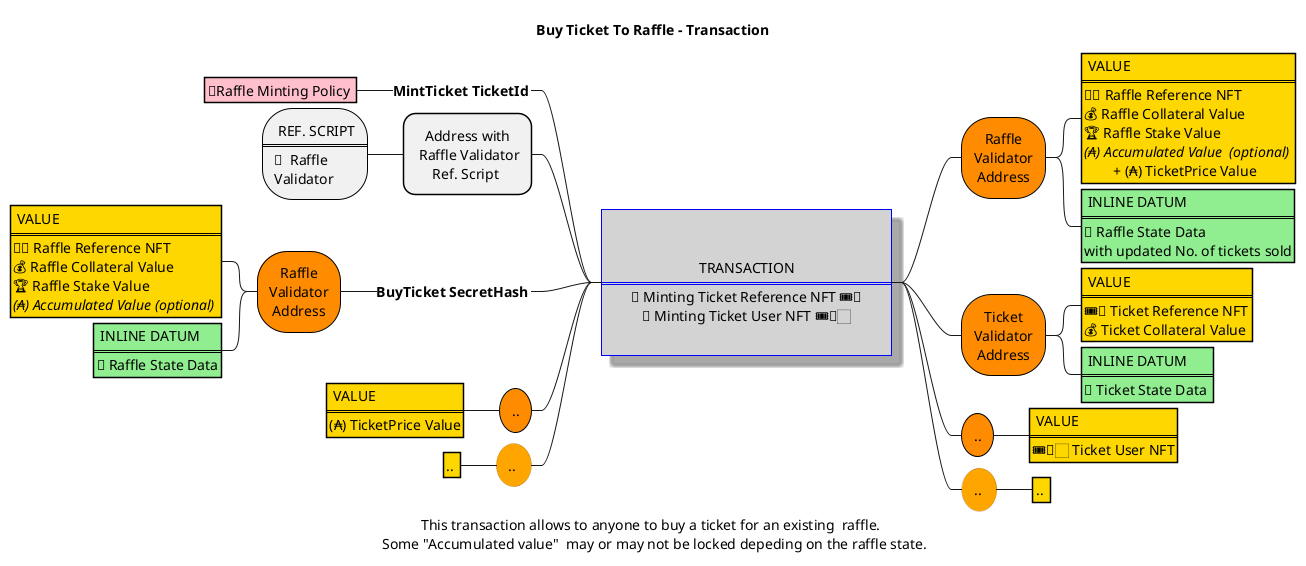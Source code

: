 @startmindmap Mindmap-BuyTicket


<style>
mindmapDiagram {
    node   {
        LineColor black
        Padding 12
        Margin 3
        HorizontalAlignment center
        .mandatory {
            BackgroundColor darkorange
            RoundCorner 60
            MaximumWidth 100
            LineThickness 1
        }
        .opt {
            BackgroundColor orange
            RoundCorner 60
            LineThickness 0
        }
        .datum {
            HorizontalAlignment left
            RoundCorner 0
            BackgroundColor lightgreen
            Padding 3
        }
        .ref {
            HorizontalAlignment left
            RoundCorner 60
            MaximumWidth 100
            LineThickness 1
        }
        .value {
            HorizontalAlignment left
            RoundCorner 0
            BackgroundColor gold
            Padding 3
        }
        .minting {
            HorizontalAlignment left
            RoundCorner 0
            BackgroundColor pink
            Padding 3
        }
    }

    rootNode {
        Padding 30
        Margin 20
        LineColor blue
        BackgroundColor lightgrey
        LineThickness 1.0
        RoundCorner 0
        Shadowing 10.0
    }
}
</style>


title Buy Ticket To Raffle - Transaction
caption  This transaction allows to anyone to buy a ticket for an existing  raffle. \n Some "Accumulated value"  may or may not be locked depeding on the raffle state.

' 🔥
' 🎫
' 🎟️
'🏆
'🔗
' 

*:
TRANSACTION
====
🔨 Minting Ticket Reference NFT 🎟️🔗
🔨 Minting Ticket User NFT 🎟️👦🏻;

left side
**_  **MintTicket TicketId**
*** 📜Raffle Minting Policy <<minting>>
** Address with\n Raffle Validator\nRef. Script 
***: REF. SCRIPT
====
🧾  Raffle Validator ; <<ref>>

**_  **BuyTicket SecretHash**
*** Raffle Validator \nAddress <<mandatory>>
****: VALUE
====
🎫🔗 Raffle Reference NFT
💰 Raffle Collateral Value 
🏆 Raffle Stake Value
<i>(₳) Accumulated Value (optional)</i> ; <<value>>
****: INLINE DATUM
====
📝 Raffle State Data; <<datum>>

** .. <<mandatory>>
***: VALUE
====
(₳) TicketPrice Value;<<value>>

** .. <<opt>>
*** .. <<value>>

right side

** Raffle Validator \nAddress <<mandatory>>
***: VALUE
====
🎫🔗 Raffle Reference NFT
💰 Raffle Collateral Value 
🏆 Raffle Stake Value
<i>(₳) Accumulated Value  (optional)</i> 
        + (₳) TicketPrice Value; <<value>>
***: INLINE DATUM
====
📝 Raffle State Data 
with updated No. of tickets sold; <<datum>>

** Ticket Validator \nAddress <<mandatory>>
***: VALUE
====
🎟️🔗 Ticket Reference NFT
💰 Ticket Collateral Value ; <<value>>
***: INLINE DATUM
====
📝 Ticket State Data ; <<datum>>

** .. <<mandatory>>
***: VALUE
====
🎟️👦🏻 Ticket User NFT; <<value>>

** .. <<opt>>
*** .. <<value>>





' legend
'  burning 🔥
'  minting 🔨
'  datum  📝
'  ticket user NFT 🎫👦🏻
'  ticket reference NFT 🎫🔗
'  raffle user NFT 🎟️👦🏻
'  raffle reference NFT 🎟️🔗

'🏆💰🧾📜📃
' end legend




@endmindmap
